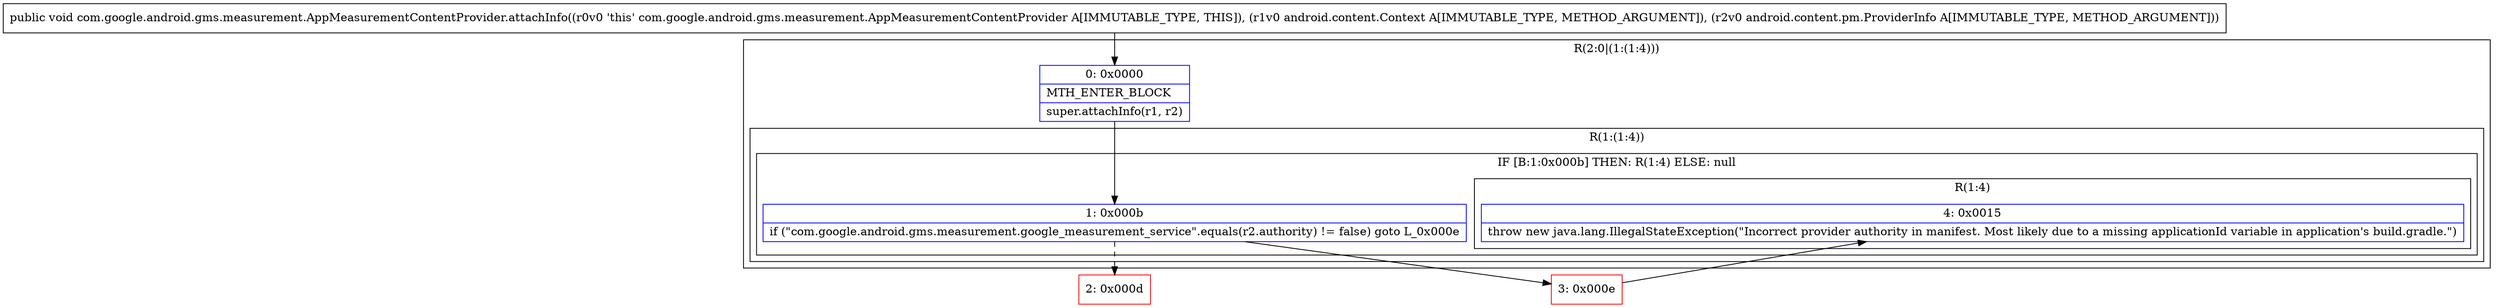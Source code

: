 digraph "CFG forcom.google.android.gms.measurement.AppMeasurementContentProvider.attachInfo(Landroid\/content\/Context;Landroid\/content\/pm\/ProviderInfo;)V" {
subgraph cluster_Region_1668728602 {
label = "R(2:0|(1:(1:4)))";
node [shape=record,color=blue];
Node_0 [shape=record,label="{0\:\ 0x0000|MTH_ENTER_BLOCK\l|super.attachInfo(r1, r2)\l}"];
subgraph cluster_Region_24685795 {
label = "R(1:(1:4))";
node [shape=record,color=blue];
subgraph cluster_IfRegion_1043582015 {
label = "IF [B:1:0x000b] THEN: R(1:4) ELSE: null";
node [shape=record,color=blue];
Node_1 [shape=record,label="{1\:\ 0x000b|if (\"com.google.android.gms.measurement.google_measurement_service\".equals(r2.authority) != false) goto L_0x000e\l}"];
subgraph cluster_Region_523229475 {
label = "R(1:4)";
node [shape=record,color=blue];
Node_4 [shape=record,label="{4\:\ 0x0015|throw new java.lang.IllegalStateException(\"Incorrect provider authority in manifest. Most likely due to a missing applicationId variable in application's build.gradle.\")\l}"];
}
}
}
}
Node_2 [shape=record,color=red,label="{2\:\ 0x000d}"];
Node_3 [shape=record,color=red,label="{3\:\ 0x000e}"];
MethodNode[shape=record,label="{public void com.google.android.gms.measurement.AppMeasurementContentProvider.attachInfo((r0v0 'this' com.google.android.gms.measurement.AppMeasurementContentProvider A[IMMUTABLE_TYPE, THIS]), (r1v0 android.content.Context A[IMMUTABLE_TYPE, METHOD_ARGUMENT]), (r2v0 android.content.pm.ProviderInfo A[IMMUTABLE_TYPE, METHOD_ARGUMENT])) }"];
MethodNode -> Node_0;
Node_0 -> Node_1;
Node_1 -> Node_2[style=dashed];
Node_1 -> Node_3;
Node_3 -> Node_4;
}

